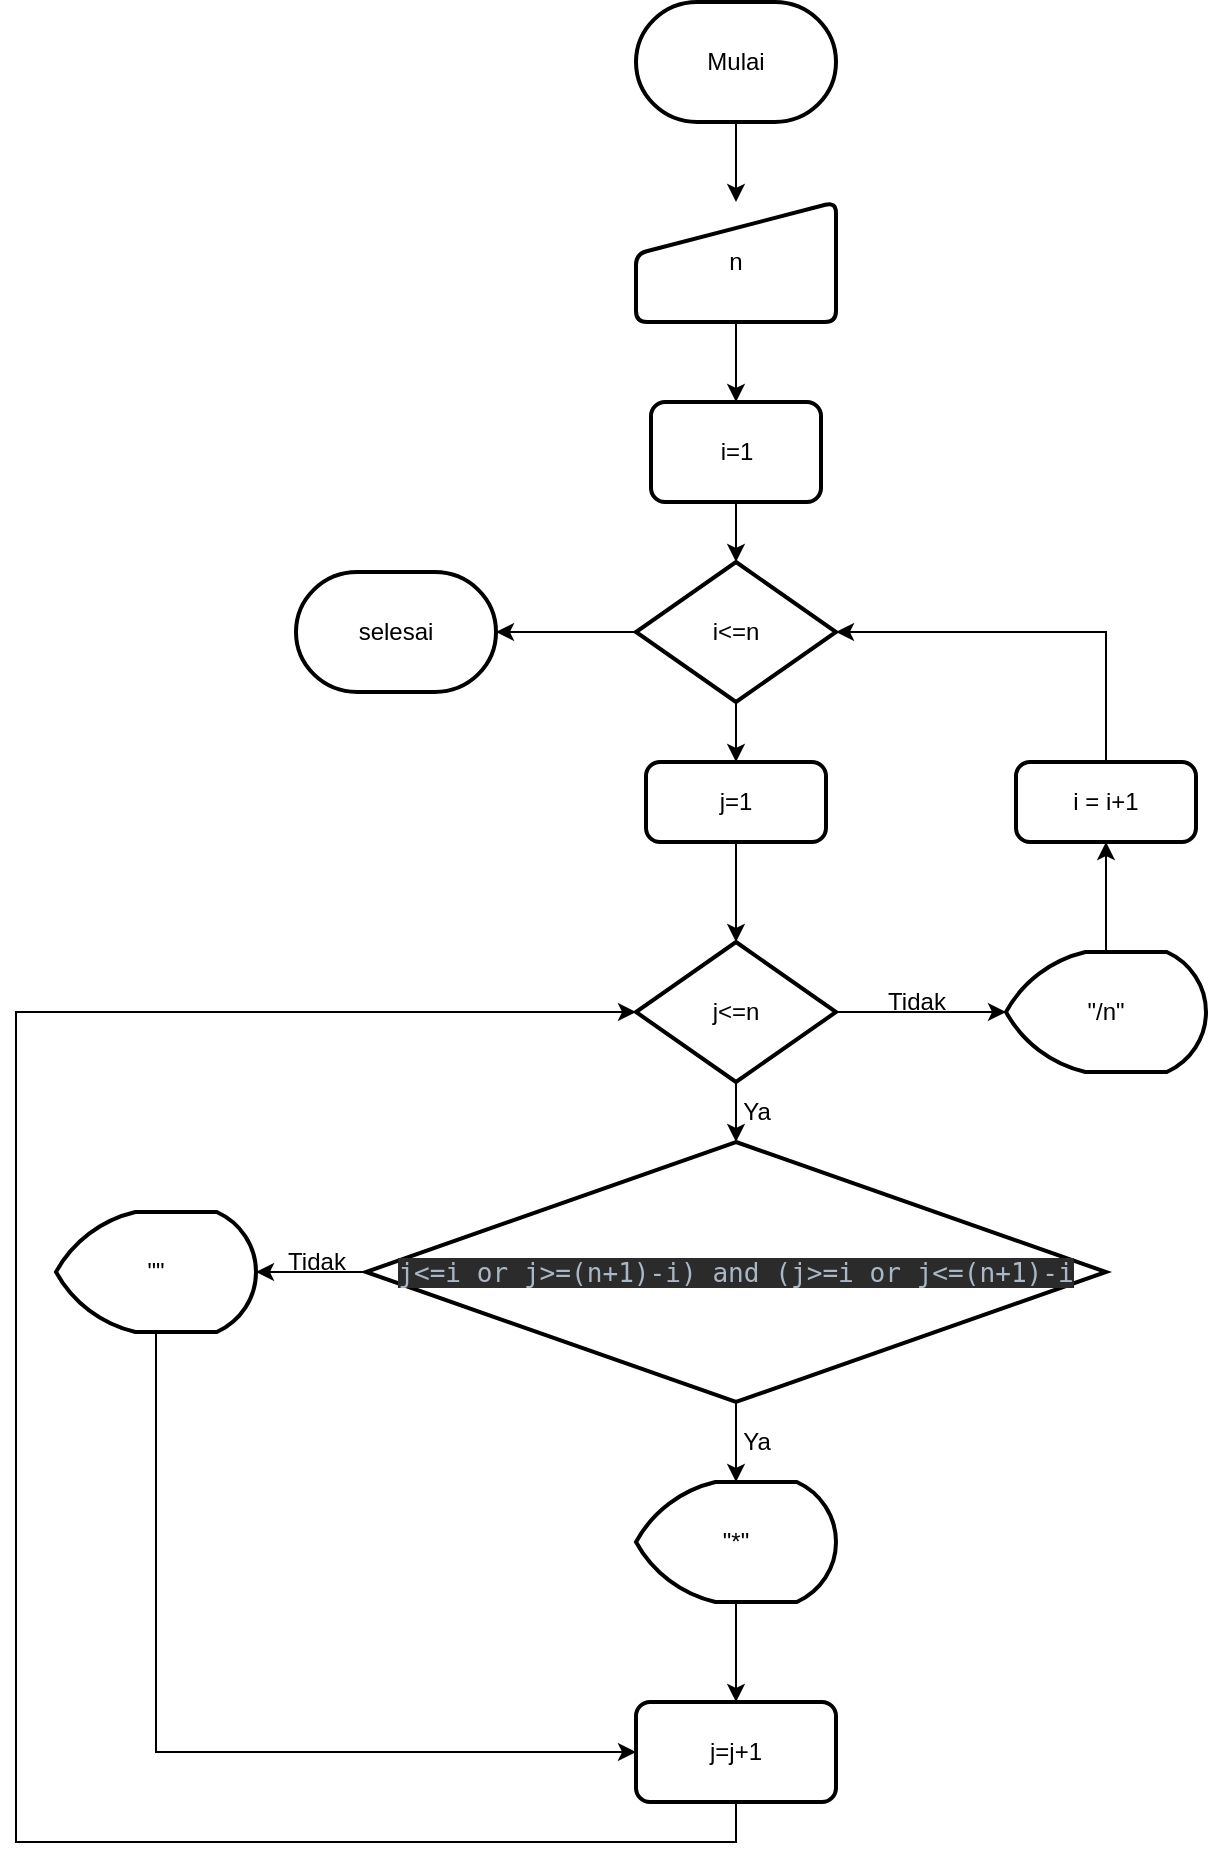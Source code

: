 <mxfile version="20.3.3" type="device"><diagram id="lp79DLn567QS3AxmZVZR" name="Page-1"><mxGraphModel dx="727" dy="468" grid="1" gridSize="10" guides="1" tooltips="1" connect="1" arrows="1" fold="1" page="1" pageScale="1" pageWidth="850" pageHeight="1100" math="0" shadow="0"><root><mxCell id="0"/><mxCell id="1" parent="0"/><mxCell id="VKITAfvnFAM25syC0qKz-12" value="" style="edgeStyle=orthogonalEdgeStyle;rounded=0;orthogonalLoop=1;jettySize=auto;html=1;" edge="1" parent="1" source="VKITAfvnFAM25syC0qKz-2" target="VKITAfvnFAM25syC0qKz-3"><mxGeometry relative="1" as="geometry"/></mxCell><mxCell id="VKITAfvnFAM25syC0qKz-2" value="Mulai" style="strokeWidth=2;html=1;shape=mxgraph.flowchart.terminator;whiteSpace=wrap;" vertex="1" parent="1"><mxGeometry x="320" y="30" width="100" height="60" as="geometry"/></mxCell><mxCell id="VKITAfvnFAM25syC0qKz-13" value="" style="edgeStyle=orthogonalEdgeStyle;rounded=0;orthogonalLoop=1;jettySize=auto;html=1;" edge="1" parent="1" source="VKITAfvnFAM25syC0qKz-3" target="VKITAfvnFAM25syC0qKz-4"><mxGeometry relative="1" as="geometry"/></mxCell><mxCell id="VKITAfvnFAM25syC0qKz-3" value="n" style="html=1;strokeWidth=2;shape=manualInput;whiteSpace=wrap;rounded=1;size=26;arcSize=11;" vertex="1" parent="1"><mxGeometry x="320" y="130" width="100" height="60" as="geometry"/></mxCell><mxCell id="VKITAfvnFAM25syC0qKz-14" value="" style="edgeStyle=orthogonalEdgeStyle;rounded=0;orthogonalLoop=1;jettySize=auto;html=1;" edge="1" parent="1" source="VKITAfvnFAM25syC0qKz-4" target="VKITAfvnFAM25syC0qKz-6"><mxGeometry relative="1" as="geometry"/></mxCell><mxCell id="VKITAfvnFAM25syC0qKz-4" value="i=1" style="rounded=1;whiteSpace=wrap;html=1;absoluteArcSize=1;arcSize=14;strokeWidth=2;" vertex="1" parent="1"><mxGeometry x="327.5" y="230" width="85" height="50" as="geometry"/></mxCell><mxCell id="VKITAfvnFAM25syC0qKz-5" value="selesai" style="strokeWidth=2;html=1;shape=mxgraph.flowchart.terminator;whiteSpace=wrap;" vertex="1" parent="1"><mxGeometry x="150" y="315" width="100" height="60" as="geometry"/></mxCell><mxCell id="VKITAfvnFAM25syC0qKz-15" value="" style="edgeStyle=orthogonalEdgeStyle;rounded=0;orthogonalLoop=1;jettySize=auto;html=1;" edge="1" parent="1" source="VKITAfvnFAM25syC0qKz-6" target="VKITAfvnFAM25syC0qKz-5"><mxGeometry relative="1" as="geometry"/></mxCell><mxCell id="VKITAfvnFAM25syC0qKz-16" value="" style="edgeStyle=orthogonalEdgeStyle;rounded=0;orthogonalLoop=1;jettySize=auto;html=1;" edge="1" parent="1" source="VKITAfvnFAM25syC0qKz-6" target="VKITAfvnFAM25syC0qKz-7"><mxGeometry relative="1" as="geometry"/></mxCell><mxCell id="VKITAfvnFAM25syC0qKz-6" value="i&amp;lt;=n" style="strokeWidth=2;html=1;shape=mxgraph.flowchart.decision;whiteSpace=wrap;" vertex="1" parent="1"><mxGeometry x="320" y="310" width="100" height="70" as="geometry"/></mxCell><mxCell id="VKITAfvnFAM25syC0qKz-21" value="" style="edgeStyle=orthogonalEdgeStyle;rounded=0;orthogonalLoop=1;jettySize=auto;html=1;" edge="1" parent="1" source="VKITAfvnFAM25syC0qKz-7" target="VKITAfvnFAM25syC0qKz-9"><mxGeometry relative="1" as="geometry"/></mxCell><mxCell id="VKITAfvnFAM25syC0qKz-7" value="j=1" style="rounded=1;whiteSpace=wrap;html=1;absoluteArcSize=1;arcSize=14;strokeWidth=2;" vertex="1" parent="1"><mxGeometry x="325" y="410" width="90" height="40" as="geometry"/></mxCell><mxCell id="VKITAfvnFAM25syC0qKz-20" style="edgeStyle=orthogonalEdgeStyle;rounded=0;orthogonalLoop=1;jettySize=auto;html=1;exitX=0.5;exitY=0;exitDx=0;exitDy=0;entryX=1;entryY=0.5;entryDx=0;entryDy=0;entryPerimeter=0;" edge="1" parent="1" source="VKITAfvnFAM25syC0qKz-8" target="VKITAfvnFAM25syC0qKz-6"><mxGeometry relative="1" as="geometry"/></mxCell><mxCell id="VKITAfvnFAM25syC0qKz-8" value="i = i+1" style="rounded=1;whiteSpace=wrap;html=1;absoluteArcSize=1;arcSize=14;strokeWidth=2;" vertex="1" parent="1"><mxGeometry x="510" y="410" width="90" height="40" as="geometry"/></mxCell><mxCell id="VKITAfvnFAM25syC0qKz-22" value="" style="edgeStyle=orthogonalEdgeStyle;rounded=0;orthogonalLoop=1;jettySize=auto;html=1;" edge="1" parent="1" source="VKITAfvnFAM25syC0qKz-9" target="VKITAfvnFAM25syC0qKz-10"><mxGeometry relative="1" as="geometry"/></mxCell><mxCell id="VKITAfvnFAM25syC0qKz-25" value="" style="edgeStyle=orthogonalEdgeStyle;rounded=0;orthogonalLoop=1;jettySize=auto;html=1;" edge="1" parent="1" source="VKITAfvnFAM25syC0qKz-9" target="VKITAfvnFAM25syC0qKz-11"><mxGeometry relative="1" as="geometry"/></mxCell><mxCell id="VKITAfvnFAM25syC0qKz-9" value="j&amp;lt;=n" style="strokeWidth=2;html=1;shape=mxgraph.flowchart.decision;whiteSpace=wrap;" vertex="1" parent="1"><mxGeometry x="320" y="500" width="100" height="70" as="geometry"/></mxCell><mxCell id="VKITAfvnFAM25syC0qKz-23" value="" style="edgeStyle=orthogonalEdgeStyle;rounded=0;orthogonalLoop=1;jettySize=auto;html=1;" edge="1" parent="1" source="VKITAfvnFAM25syC0qKz-10" target="VKITAfvnFAM25syC0qKz-8"><mxGeometry relative="1" as="geometry"/></mxCell><mxCell id="VKITAfvnFAM25syC0qKz-10" value="&quot;/n&quot;" style="strokeWidth=2;html=1;shape=mxgraph.flowchart.display;whiteSpace=wrap;" vertex="1" parent="1"><mxGeometry x="505" y="505" width="100" height="60" as="geometry"/></mxCell><mxCell id="VKITAfvnFAM25syC0qKz-29" value="" style="edgeStyle=orthogonalEdgeStyle;rounded=0;orthogonalLoop=1;jettySize=auto;html=1;" edge="1" parent="1" source="VKITAfvnFAM25syC0qKz-11" target="VKITAfvnFAM25syC0qKz-27"><mxGeometry relative="1" as="geometry"/></mxCell><mxCell id="VKITAfvnFAM25syC0qKz-31" value="" style="edgeStyle=orthogonalEdgeStyle;rounded=0;orthogonalLoop=1;jettySize=auto;html=1;" edge="1" parent="1" source="VKITAfvnFAM25syC0qKz-11" target="VKITAfvnFAM25syC0qKz-28"><mxGeometry relative="1" as="geometry"/></mxCell><mxCell id="VKITAfvnFAM25syC0qKz-11" value="&lt;pre style=&quot;background-color: rgb(43, 43, 43);&quot;&gt;&lt;font face=&quot;JetBrains Mono, monospace&quot; color=&quot;#a9b7c6&quot;&gt;&lt;span style=&quot;font-size: 13.067px;&quot;&gt;j&amp;lt;=i or j&amp;gt;=(n+1)-i) and (j&amp;gt;=i or j&amp;lt;=(n+1)-i&lt;/span&gt;&lt;span style=&quot;font-size: 9.8pt;&quot;&gt;&lt;br&gt;&lt;/span&gt;&lt;/font&gt;&lt;/pre&gt;" style="strokeWidth=2;html=1;shape=mxgraph.flowchart.decision;whiteSpace=wrap;" vertex="1" parent="1"><mxGeometry x="185" y="600" width="370" height="130" as="geometry"/></mxCell><mxCell id="VKITAfvnFAM25syC0qKz-24" value="Tidak" style="text;html=1;align=center;verticalAlign=middle;resizable=0;points=[];autosize=1;strokeColor=none;fillColor=none;" vertex="1" parent="1"><mxGeometry x="435" y="515" width="50" height="30" as="geometry"/></mxCell><mxCell id="VKITAfvnFAM25syC0qKz-26" value="Ya" style="text;html=1;align=center;verticalAlign=middle;resizable=0;points=[];autosize=1;strokeColor=none;fillColor=none;" vertex="1" parent="1"><mxGeometry x="360" y="570" width="40" height="30" as="geometry"/></mxCell><mxCell id="VKITAfvnFAM25syC0qKz-34" style="edgeStyle=orthogonalEdgeStyle;rounded=0;orthogonalLoop=1;jettySize=auto;html=1;exitX=0.5;exitY=1;exitDx=0;exitDy=0;exitPerimeter=0;entryX=0;entryY=0.5;entryDx=0;entryDy=0;" edge="1" parent="1" source="VKITAfvnFAM25syC0qKz-27" target="VKITAfvnFAM25syC0qKz-33"><mxGeometry relative="1" as="geometry"><mxPoint x="140" y="770" as="targetPoint"/></mxGeometry></mxCell><mxCell id="VKITAfvnFAM25syC0qKz-27" value="&quot;&quot;" style="strokeWidth=2;html=1;shape=mxgraph.flowchart.display;whiteSpace=wrap;" vertex="1" parent="1"><mxGeometry x="30" y="635" width="100" height="60" as="geometry"/></mxCell><mxCell id="VKITAfvnFAM25syC0qKz-35" value="" style="edgeStyle=orthogonalEdgeStyle;rounded=0;orthogonalLoop=1;jettySize=auto;html=1;" edge="1" parent="1" source="VKITAfvnFAM25syC0qKz-28" target="VKITAfvnFAM25syC0qKz-33"><mxGeometry relative="1" as="geometry"/></mxCell><mxCell id="VKITAfvnFAM25syC0qKz-28" value="&quot;*&quot;" style="strokeWidth=2;html=1;shape=mxgraph.flowchart.display;whiteSpace=wrap;" vertex="1" parent="1"><mxGeometry x="320" y="770" width="100" height="60" as="geometry"/></mxCell><mxCell id="VKITAfvnFAM25syC0qKz-30" value="Tidak" style="text;html=1;align=center;verticalAlign=middle;resizable=0;points=[];autosize=1;strokeColor=none;fillColor=none;" vertex="1" parent="1"><mxGeometry x="135" y="645" width="50" height="30" as="geometry"/></mxCell><mxCell id="VKITAfvnFAM25syC0qKz-32" value="Ya" style="text;html=1;align=center;verticalAlign=middle;resizable=0;points=[];autosize=1;strokeColor=none;fillColor=none;" vertex="1" parent="1"><mxGeometry x="360" y="735" width="40" height="30" as="geometry"/></mxCell><mxCell id="VKITAfvnFAM25syC0qKz-37" style="edgeStyle=orthogonalEdgeStyle;rounded=0;orthogonalLoop=1;jettySize=auto;html=1;exitX=0.5;exitY=1;exitDx=0;exitDy=0;entryX=0;entryY=0.5;entryDx=0;entryDy=0;entryPerimeter=0;endSize=6;" edge="1" parent="1" source="VKITAfvnFAM25syC0qKz-33" target="VKITAfvnFAM25syC0qKz-9"><mxGeometry relative="1" as="geometry"><Array as="points"><mxPoint x="370" y="950"/><mxPoint x="10" y="950"/><mxPoint x="10" y="535"/></Array></mxGeometry></mxCell><mxCell id="VKITAfvnFAM25syC0qKz-33" value="j=j+1" style="rounded=1;whiteSpace=wrap;html=1;absoluteArcSize=1;arcSize=14;strokeWidth=2;" vertex="1" parent="1"><mxGeometry x="320" y="880" width="100" height="50" as="geometry"/></mxCell></root></mxGraphModel></diagram></mxfile>
